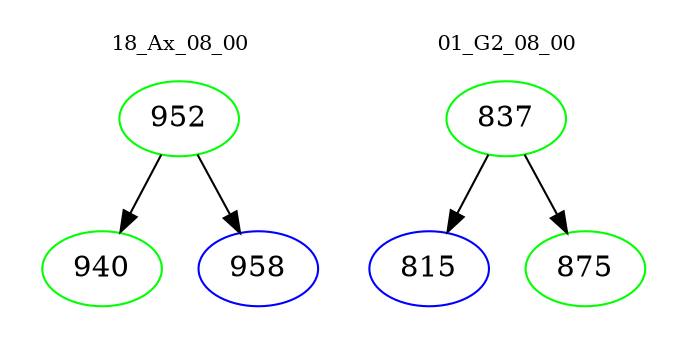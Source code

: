 digraph{
subgraph cluster_0 {
color = white
label = "18_Ax_08_00";
fontsize=10;
T0_952 [label="952", color="green"]
T0_952 -> T0_940 [color="black"]
T0_940 [label="940", color="green"]
T0_952 -> T0_958 [color="black"]
T0_958 [label="958", color="blue"]
}
subgraph cluster_1 {
color = white
label = "01_G2_08_00";
fontsize=10;
T1_837 [label="837", color="green"]
T1_837 -> T1_815 [color="black"]
T1_815 [label="815", color="blue"]
T1_837 -> T1_875 [color="black"]
T1_875 [label="875", color="green"]
}
}
